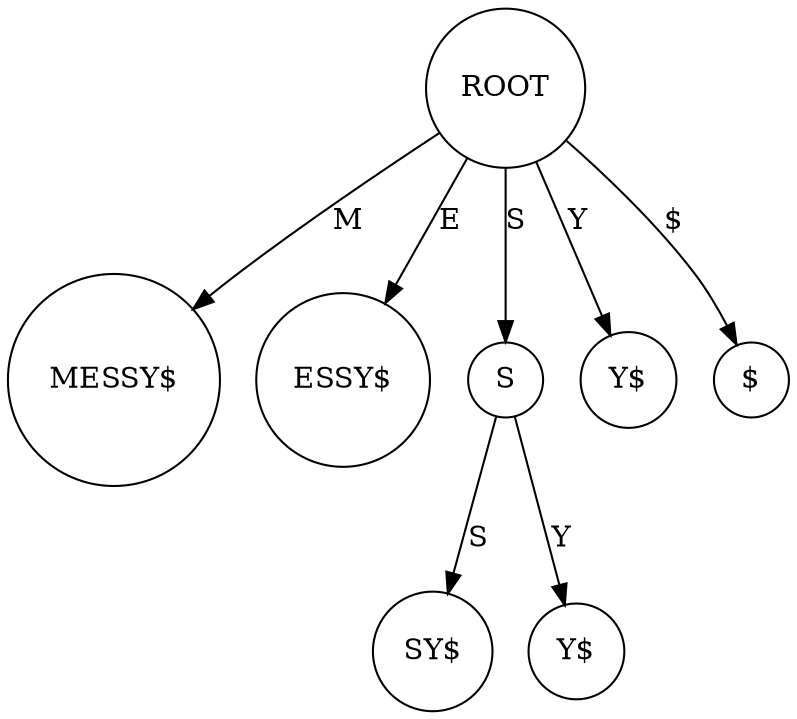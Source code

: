 digraph "Suffix tree" {
  node [shape=circle];
  0 [label="ROOT"];
  0 -> 1 [ label="M" ];
  0 -> 2 [ label="E" ];
  0 -> 4 [ label="S" ];
  0 -> 6 [ label="Y" ];
  0 -> 7 [ label="$" ];
  1 [label="MESSY$"];
  2 [label="ESSY$"];
  3 [label="SY$"];
  4 [label="S"];
  4 -> 3 [ label="S" ];
  4 -> 5 [ label="Y" ];
  5 [label="Y$"];
  6 [label="Y$"];
  7 [label="$"];
}
